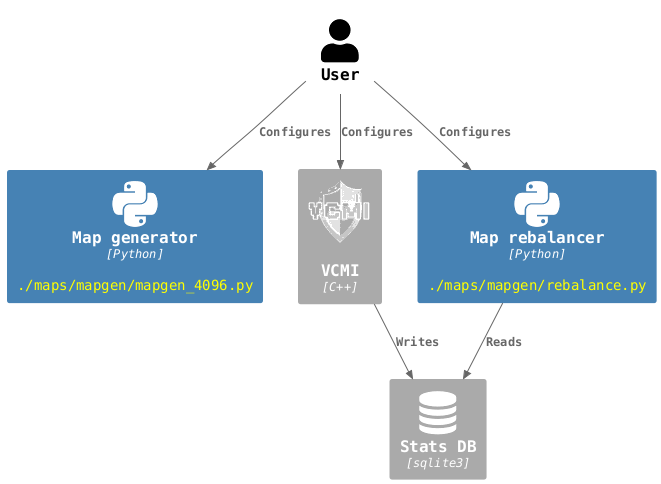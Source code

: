 @startuml "rl-mapgen"

!include <C4/C4_Container>
!include <tupadr3/devicons2/cplusplus>
!include <tupadr3/devicons2/python>
!include <tupadr3/font-awesome/bar_chart>
!include <tupadr3/font-awesome/database>

skinparam DefaultFontName monospaced
<style>
note {  MaximumWidth 500 }
</style>

' Used in place of " " where line wrapping is undesired
!$nbsp = "<U+00A0>"

HIDE_STEREOTYPE()
' LAYOUT_LEFT_RIGHT()
' LAYOUT_WITH_LEGEND()
SetDefaultLegendEntries("")

' Prevent confusing text color in legend by setting it to the default color
!$LEGEND_DARK_COLOR=$ELEMENT_FONT_COLOR
!$LEGEND_LIGHT_COLOR=$ELEMENT_FONT_COLOR

AddElementTag("local", $bgColor="SteelBlue", $borderColor="SteelBlue", $legendText="local component")
AddElementTag("ext", $bgColor="#aaa", $borderColor="#aaa", $legendText="external component")

AddRelTag("dashed", $lineThickness="1", $lineStyle="dashed")
AddRelTag("async", $textColor="#1400c9", $lineColor="#1400c9", $lineThickness="1", $lineStyle="dashed", $legendText="-")

UpdateElementStyle(person, $bgColor="white", $borderColor="white", $fontColor="black")


''''''''''''''''''''''''''''''''''''''''''''''''''''''''''''''''''''''''''''''''
''''''''''''''''''''''''''''''''''''''''''''''''''''''''''''''''''''''''''''''''
''' FUNCTIONS
''''''''''''''''''''''''''''''''''''''''''''''''''''''''''''''''''''''''''''''''
''''''''''''''''''''''''''''''''''''''''''''''''''''''''''''''''''''''''''''''''

' Replace $search with $repl within $txt
!function $replace($txt, $search, $repl)
  !$replaced = ""
  !while %strpos($txt, $search) >= 0
    !$position = %strpos($txt, $search)
    !$replaced = $replaced + %substr($txt, 0, $position) + $repl
    !$txt = %substr($txt, $position + %strlen($search))
  !endwhile
  !return $replaced + $txt
!endfunction

' Allows to define a string in multiple lines, replacing "\n"
' with actual newlines (note: all literal newlines must be escaped)
!function $str($txt)
  !return $replace($txt, "\n", %newline())
!endfunction

!function $oneline($txt)
  !return $replace($txt, " ", $nbsp)
!endfunction

!function $loc($dir)
  !return "<color:yellow>" + $dir + "</color>"
!endfunction

!function $desc($txt)
  !return "<i><font:Arial><size:10>" + $txt + "</size></font></i>"
!endfunction

!function $desc2($txt, $dir)
  !return $desc($txt) + "\n\n" + $loc($dir)
!endfunction

''''''''''''''''''''''''''''''''''''''''''''''''''''''''''''''''''''''''''''''''
''''''''''''''''''''''''''''''''''''''''''''''''''''''''''''''''''''''''''''''''

Person(User, "User")
Container(MapGenerator, "Map generator", "Python", $loc("./maps/mapgen/mapgen_4096.py"), $sprite="python", $tags="local")
Container(VCMI, "\nVCMI", "C++", $sprite="vcmi", $tags="ext")
Container(MapRebalancer, "Map rebalancer", "Python", $loc("./maps/mapgen/rebalance.py"), $sprite="python", $tags="local")
Container(DB, "Stats DB", "sqlite3", $sprite="database", $tags="ext")

Rel(User, MapGenerator, "Configures")
Rel(User, VCMI, "Configures")
Rel(VCMI, DB, "Writes")
Rel(User, MapRebalancer, "Configures")
Rel(MapRebalancer, DB, "Reads")

''''''''''''''''''''''''''''''''''''''''''''''''''''''''''''''''''''''''''''''''
''''''''''''''''''''''''''''''''''''''''''''''''''''''''''''''''''''''''''''''''
''' Sprites
''''''''''''''''''''''''''''''''''''''''''''''''''''''''''''''''''''''''''''''''
''''''''''''''''''''''''''''''''''''''''''''''''''''''''''''''''''''''''''''''''
sprite $vcmi [64x64/4] {
0000000000000000000000000000000061000000000000000000000000000000
000000000000000000000000000014G0QxU72000000000000000000000000000
000000000000000000000001144M2000g-ggggE7321000000000000000000000
000000000000000000006I1000GmI6TqglggggggggwggUUEEEEEDK0000000000
0000000000004O000000XH2698aqGG00g_gxggggggggwwggggcgP10000000000
000000000000000ULWWWGG0000000000g_hkggggggggllg_Lb_lML0000000000
00000000000L550gL000000000000000g_ggggggggghhwg_LL_hgL0000000000
02222210127N721gL012222222222200g_x_xx_xl__l_ll_NN__hM0122222000
LxGGGbg1gbGGGxLgRBlbGGGGGGGGG-R7h_xHGGGHw_x___-LHLLL_h0gwLbb_L00
Lx110GqgqG011lLg_L000UTOOPUM11Hh__gLHLLLrv___vrLMLLL__0ggLLL_L00
0Wrx000g000xwrLL_L001-N222IcYYYXvzlLLLwLLLk-kLLLwLLL_w0ggLLL_L00
00L_110a011xgkfL_L05Lx_hhh_vrrr_LL_LLLlkULLLLLlllLLL_b0ggLLL_L00
000Wr_40L_ra-gPQ-R7NLLbLbLbLLNR_LL_LLL_gkQQQQQ-__LLL_K0ggLLL_L00
0000GuOOOuG0Gfgfff-_lUkkkkkkk-ggKKvffeuKGGGGGLgw-kljq00aueeeuG00
00000000000000aQLLbv_hkggggggggg100000000001MfMggga0000000000000
000000000000000GeMLMbv__gggggggg00000000016LMggQeG00000000000000
00000000000000000GaMLLbv-lhgggggG0000001LbLLLPaG0000000000000000
00000000000000000000WPLLLbv-lhhg000015LLLLMKG0000000000000000000
0000000000000000000000GaLLLLbrv-155LLLLLOW0000000000000000000000
0000000000000000000000000GKLLLLLLLPPLKG0000000000000000000000000
0000000000000000000000000000GaPMMPKG0000000000000000000000000000
0000000000000000000000000000000GG0000000000000000000000000000000
}

@enduml
